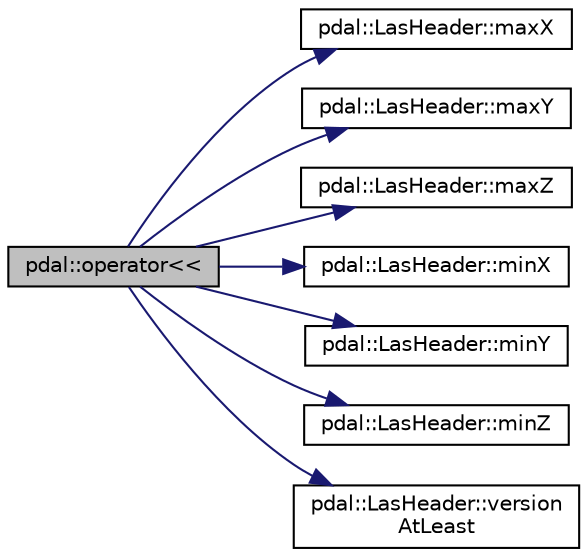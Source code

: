 digraph "pdal::operator&lt;&lt;"
{
  edge [fontname="Helvetica",fontsize="10",labelfontname="Helvetica",labelfontsize="10"];
  node [fontname="Helvetica",fontsize="10",shape=record];
  rankdir="LR";
  Node1 [label="pdal::operator\<\<",height=0.2,width=0.4,color="black", fillcolor="grey75", style="filled", fontcolor="black"];
  Node1 -> Node2 [color="midnightblue",fontsize="10",style="solid",fontname="Helvetica"];
  Node2 [label="pdal::LasHeader::maxX",height=0.2,width=0.4,color="black", fillcolor="white", style="filled",URL="$classpdal_1_1LasHeader.html#a5f43c1571a8f35912037ed8c9b2043d8",tooltip="Get minimum value of extent of X coordinate. "];
  Node1 -> Node3 [color="midnightblue",fontsize="10",style="solid",fontname="Helvetica"];
  Node3 [label="pdal::LasHeader::maxY",height=0.2,width=0.4,color="black", fillcolor="white", style="filled",URL="$classpdal_1_1LasHeader.html#a1e5d49a03a8ae3b2df7d527ccc298892",tooltip="Get minimum value of extent of Y coordinate. "];
  Node1 -> Node4 [color="midnightblue",fontsize="10",style="solid",fontname="Helvetica"];
  Node4 [label="pdal::LasHeader::maxZ",height=0.2,width=0.4,color="black", fillcolor="white", style="filled",URL="$classpdal_1_1LasHeader.html#a832c05a33836feb7f082fff3613c8d4a",tooltip="Get minimum value of extent of Z coordinate. "];
  Node1 -> Node5 [color="midnightblue",fontsize="10",style="solid",fontname="Helvetica"];
  Node5 [label="pdal::LasHeader::minX",height=0.2,width=0.4,color="black", fillcolor="white", style="filled",URL="$classpdal_1_1LasHeader.html#ad38158ecbc8243fcc119195bb3939fb4",tooltip="Get maximum value of extent of X coordinate. "];
  Node1 -> Node6 [color="midnightblue",fontsize="10",style="solid",fontname="Helvetica"];
  Node6 [label="pdal::LasHeader::minY",height=0.2,width=0.4,color="black", fillcolor="white", style="filled",URL="$classpdal_1_1LasHeader.html#a93263fa671cf786b8ddfff3880222b3c",tooltip="Get maximum value of extent of Y coordinate. "];
  Node1 -> Node7 [color="midnightblue",fontsize="10",style="solid",fontname="Helvetica"];
  Node7 [label="pdal::LasHeader::minZ",height=0.2,width=0.4,color="black", fillcolor="white", style="filled",URL="$classpdal_1_1LasHeader.html#a6328a4750bb845a410076bb4b361901c",tooltip="Get maximum value of extent of Z coordinate. "];
  Node1 -> Node8 [color="midnightblue",fontsize="10",style="solid",fontname="Helvetica"];
  Node8 [label="pdal::LasHeader::version\lAtLeast",height=0.2,width=0.4,color="black", fillcolor="white", style="filled",URL="$classpdal_1_1LasHeader.html#ace5a26c0b9358ad59ab8b5ae629ffb3f"];
}
